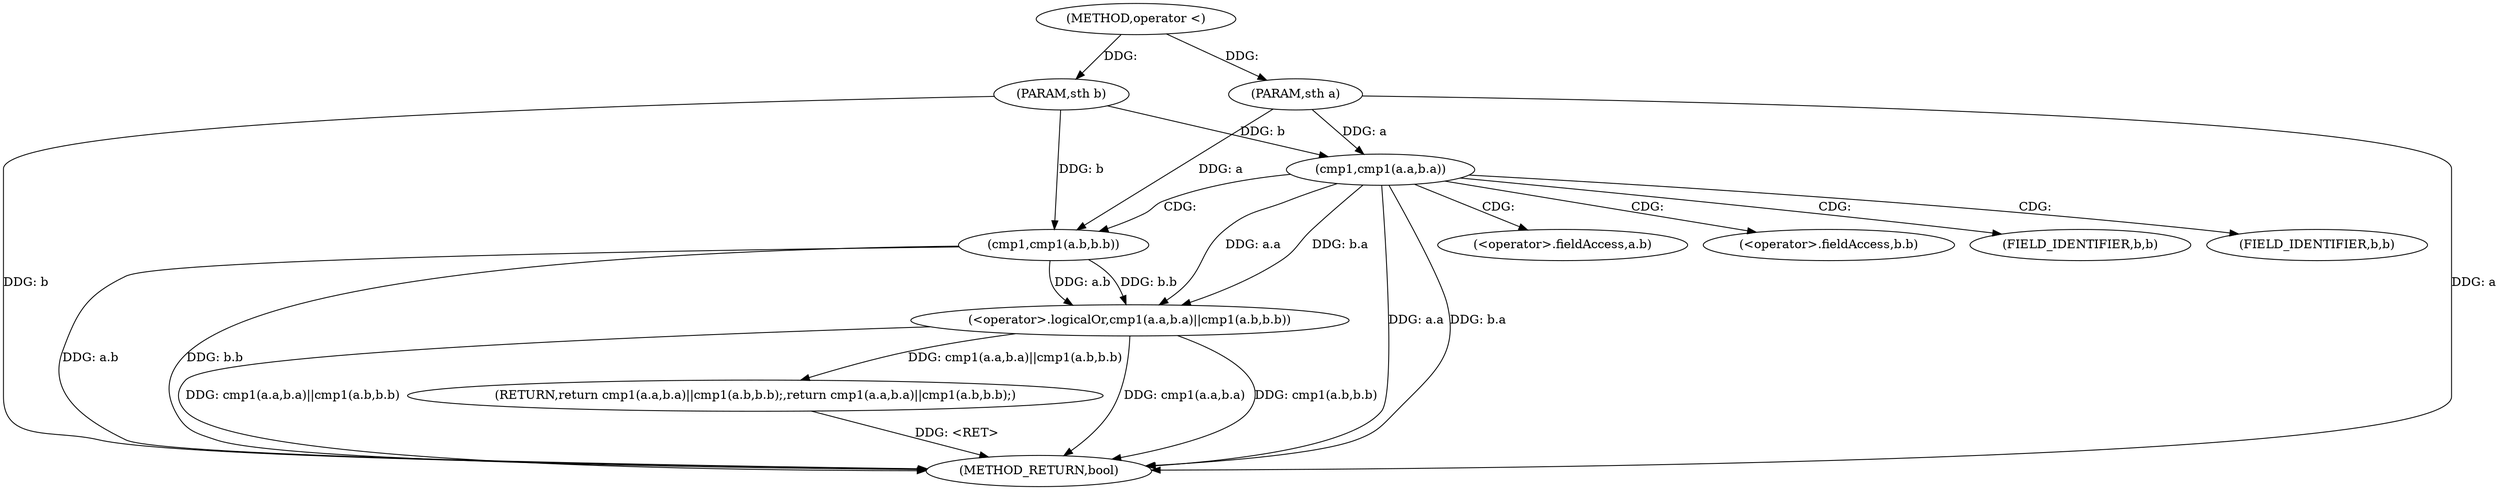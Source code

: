 digraph "operator <" {  
"1000820" [label = "(METHOD,operator <)" ]
"1000840" [label = "(METHOD_RETURN,bool)" ]
"1000821" [label = "(PARAM,sth a)" ]
"1000822" [label = "(PARAM,sth b)" ]
"1000824" [label = "(RETURN,return cmp1(a.a,b.a)||cmp1(a.b,b.b);,return cmp1(a.a,b.a)||cmp1(a.b,b.b);)" ]
"1000825" [label = "(<operator>.logicalOr,cmp1(a.a,b.a)||cmp1(a.b,b.b))" ]
"1000826" [label = "(cmp1,cmp1(a.a,b.a))" ]
"1000833" [label = "(cmp1,cmp1(a.b,b.b))" ]
"1000834" [label = "(<operator>.fieldAccess,a.b)" ]
"1000837" [label = "(<operator>.fieldAccess,b.b)" ]
"1000836" [label = "(FIELD_IDENTIFIER,b,b)" ]
"1000839" [label = "(FIELD_IDENTIFIER,b,b)" ]
  "1000821" -> "1000840"  [ label = "DDG: a"] 
  "1000822" -> "1000840"  [ label = "DDG: b"] 
  "1000826" -> "1000840"  [ label = "DDG: a.a"] 
  "1000826" -> "1000840"  [ label = "DDG: b.a"] 
  "1000825" -> "1000840"  [ label = "DDG: cmp1(a.a,b.a)"] 
  "1000833" -> "1000840"  [ label = "DDG: a.b"] 
  "1000833" -> "1000840"  [ label = "DDG: b.b"] 
  "1000825" -> "1000840"  [ label = "DDG: cmp1(a.b,b.b)"] 
  "1000825" -> "1000840"  [ label = "DDG: cmp1(a.a,b.a)||cmp1(a.b,b.b)"] 
  "1000824" -> "1000840"  [ label = "DDG: <RET>"] 
  "1000820" -> "1000821"  [ label = "DDG: "] 
  "1000820" -> "1000822"  [ label = "DDG: "] 
  "1000825" -> "1000824"  [ label = "DDG: cmp1(a.a,b.a)||cmp1(a.b,b.b)"] 
  "1000826" -> "1000825"  [ label = "DDG: a.a"] 
  "1000826" -> "1000825"  [ label = "DDG: b.a"] 
  "1000833" -> "1000825"  [ label = "DDG: a.b"] 
  "1000833" -> "1000825"  [ label = "DDG: b.b"] 
  "1000821" -> "1000826"  [ label = "DDG: a"] 
  "1000822" -> "1000826"  [ label = "DDG: b"] 
  "1000821" -> "1000833"  [ label = "DDG: a"] 
  "1000822" -> "1000833"  [ label = "DDG: b"] 
  "1000826" -> "1000834"  [ label = "CDG: "] 
  "1000826" -> "1000833"  [ label = "CDG: "] 
  "1000826" -> "1000839"  [ label = "CDG: "] 
  "1000826" -> "1000836"  [ label = "CDG: "] 
  "1000826" -> "1000837"  [ label = "CDG: "] 
}
